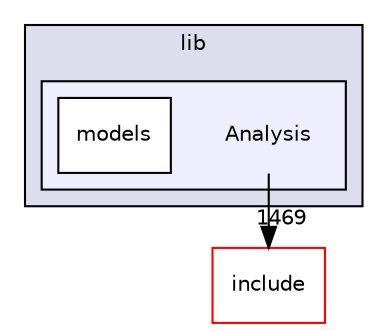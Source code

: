 digraph "lib/Analysis" {
  bgcolor=transparent;
  compound=true
  node [ fontsize="10", fontname="Helvetica"];
  edge [ labelfontsize="10", labelfontname="Helvetica"];
  subgraph clusterdir_97aefd0d527b934f1d99a682da8fe6a9 {
    graph [ bgcolor="#ddddee", pencolor="black", label="lib" fontname="Helvetica", fontsize="10", URL="dir_97aefd0d527b934f1d99a682da8fe6a9.html"]
  subgraph clusterdir_a25db018342d3ae6c7e6779086c18378 {
    graph [ bgcolor="#eeeeff", pencolor="black", label="" URL="dir_a25db018342d3ae6c7e6779086c18378.html"];
    dir_a25db018342d3ae6c7e6779086c18378 [shape=plaintext label="Analysis"];
    dir_f60db635412dcc54b1682996f1027b4e [shape=box label="models" color="black" fillcolor="white" style="filled" URL="dir_f60db635412dcc54b1682996f1027b4e.html"];
  }
  }
  dir_d44c64559bbebec7f509842c48db8b23 [shape=box label="include" color="red" URL="dir_d44c64559bbebec7f509842c48db8b23.html"];
  dir_a25db018342d3ae6c7e6779086c18378->dir_d44c64559bbebec7f509842c48db8b23 [headlabel="1469", labeldistance=1.5 headhref="dir_000030_000001.html"];
}

